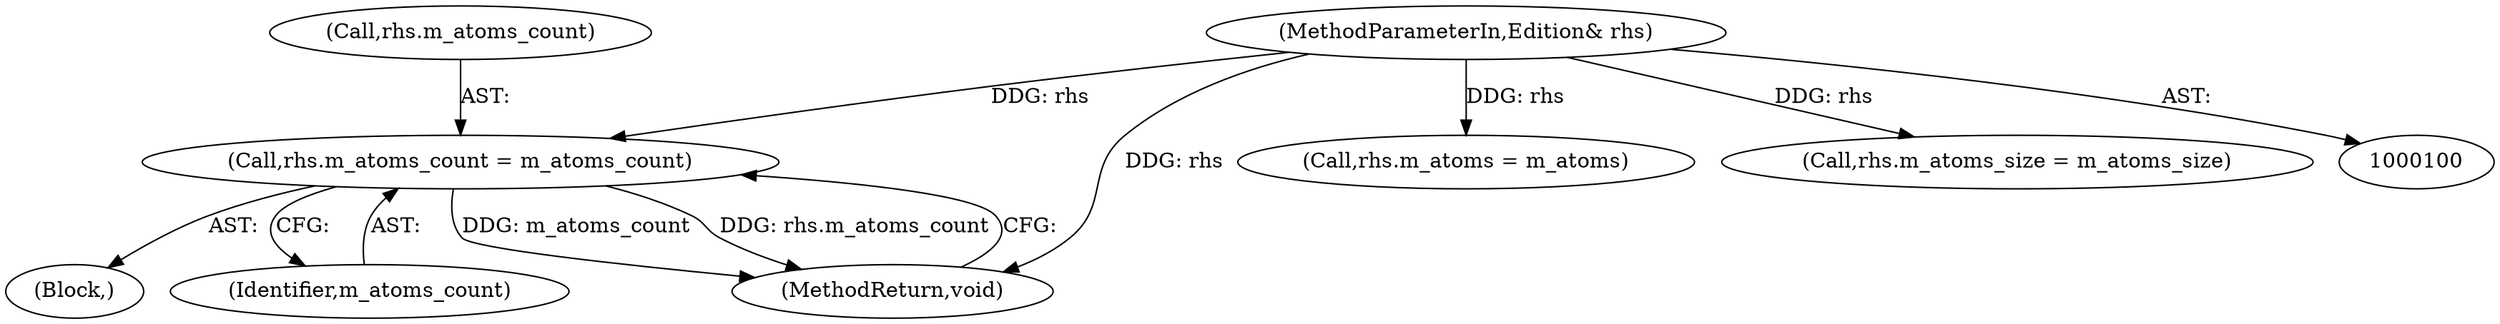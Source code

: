 digraph "1_Android_04839626ed859623901ebd3a5fd483982186b59d_203@del" {
"1000113" [label="(Call,rhs.m_atoms_count = m_atoms_count)"];
"1000101" [label="(MethodParameterIn,Edition& rhs)"];
"1000102" [label="(Block,)"];
"1000117" [label="(Identifier,m_atoms_count)"];
"1000118" [label="(MethodReturn,void)"];
"1000114" [label="(Call,rhs.m_atoms_count)"];
"1000103" [label="(Call,rhs.m_atoms = m_atoms)"];
"1000108" [label="(Call,rhs.m_atoms_size = m_atoms_size)"];
"1000113" [label="(Call,rhs.m_atoms_count = m_atoms_count)"];
"1000101" [label="(MethodParameterIn,Edition& rhs)"];
"1000113" -> "1000102"  [label="AST: "];
"1000113" -> "1000117"  [label="CFG: "];
"1000114" -> "1000113"  [label="AST: "];
"1000117" -> "1000113"  [label="AST: "];
"1000118" -> "1000113"  [label="CFG: "];
"1000113" -> "1000118"  [label="DDG: m_atoms_count"];
"1000113" -> "1000118"  [label="DDG: rhs.m_atoms_count"];
"1000101" -> "1000113"  [label="DDG: rhs"];
"1000101" -> "1000100"  [label="AST: "];
"1000101" -> "1000118"  [label="DDG: rhs"];
"1000101" -> "1000103"  [label="DDG: rhs"];
"1000101" -> "1000108"  [label="DDG: rhs"];
}
